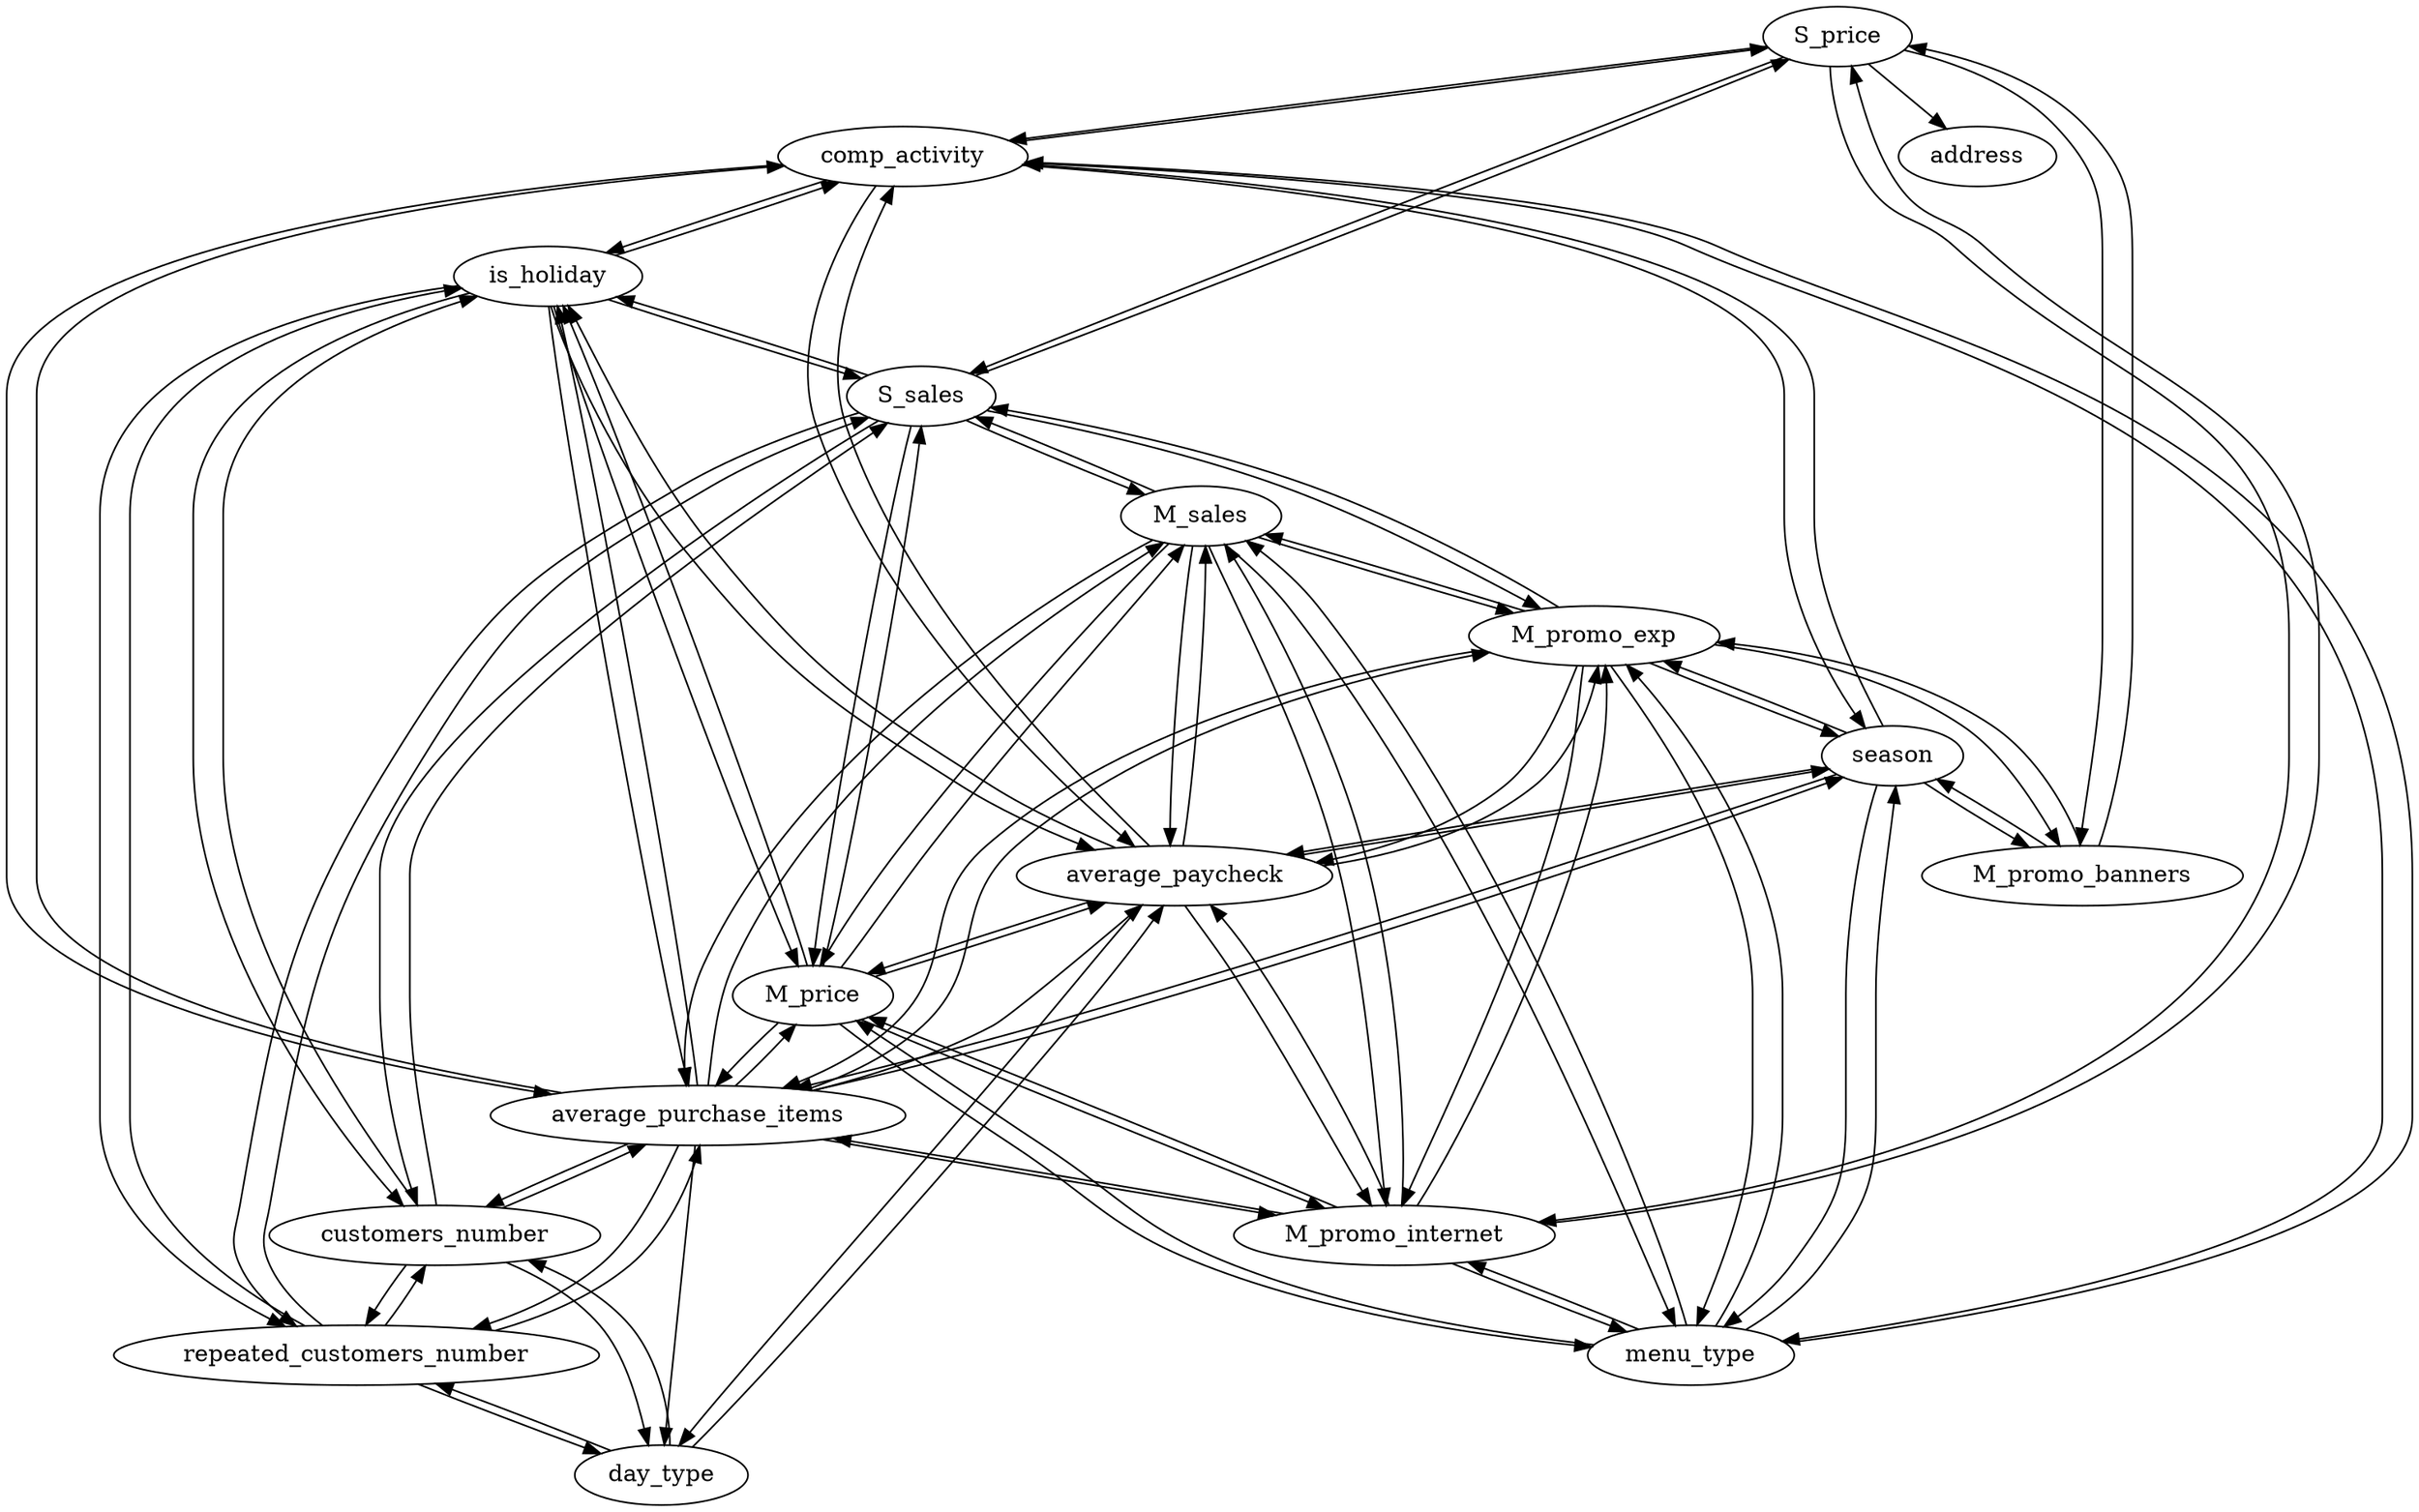 digraph {
		address; is_holiday; day_type; season; comp_activity; M_promo_exp; M_promo_internet; M_promo_banners; S_price; M_price; menu_type; average_purchase_items; average_paycheck; repeated_customers_number; customers_number; M_sales; S_sales

	is_holiday -> comp_activity
is_holiday -> M_price
is_holiday -> average_purchase_items
is_holiday -> average_paycheck
is_holiday -> repeated_customers_number
is_holiday -> customers_number
is_holiday -> S_sales
day_type -> average_paycheck
day_type -> repeated_customers_number
day_type -> customers_number
season -> comp_activity
season -> M_promo_exp
season -> M_promo_banners
season -> menu_type
season -> average_purchase_items
season -> average_paycheck
comp_activity -> is_holiday
comp_activity -> season
comp_activity -> S_price
comp_activity -> menu_type
comp_activity -> average_purchase_items
comp_activity -> average_paycheck
M_promo_exp -> season
M_promo_exp -> M_promo_internet
M_promo_exp -> M_promo_banners
M_promo_exp -> menu_type
M_promo_exp -> average_purchase_items
M_promo_exp -> average_paycheck
M_promo_exp -> M_sales
M_promo_exp -> S_sales
M_promo_internet -> M_promo_exp
M_promo_internet -> S_price
M_promo_internet -> M_price
M_promo_internet -> menu_type
M_promo_internet -> average_purchase_items
M_promo_internet -> average_paycheck
M_promo_internet -> M_sales
M_promo_banners -> season
M_promo_banners -> M_promo_exp
M_promo_banners -> S_price
S_price -> address
S_price -> comp_activity
S_price -> M_promo_internet
S_price -> M_promo_banners
S_price -> S_sales
M_price -> is_holiday
M_price -> M_promo_internet
M_price -> menu_type
M_price -> average_purchase_items
M_price -> average_paycheck
M_price -> M_sales
M_price -> S_sales
menu_type -> season
menu_type -> comp_activity
menu_type -> M_promo_exp
menu_type -> M_promo_internet
menu_type -> M_price
menu_type -> M_sales
average_purchase_items -> is_holiday
average_purchase_items -> day_type
average_purchase_items -> season
average_purchase_items -> comp_activity
average_purchase_items -> M_promo_exp
average_purchase_items -> M_promo_internet
average_purchase_items -> M_price
average_purchase_items -> average_paycheck
average_purchase_items -> repeated_customers_number
average_purchase_items -> customers_number
average_purchase_items -> M_sales
average_paycheck -> is_holiday
average_paycheck -> day_type
average_paycheck -> season
average_paycheck -> comp_activity
average_paycheck -> M_promo_exp
average_paycheck -> M_promo_internet
average_paycheck -> M_price
average_paycheck -> M_sales
repeated_customers_number -> is_holiday
repeated_customers_number -> day_type
repeated_customers_number -> average_purchase_items
repeated_customers_number -> customers_number
repeated_customers_number -> S_sales
customers_number -> is_holiday
customers_number -> day_type
customers_number -> average_purchase_items
customers_number -> repeated_customers_number
customers_number -> S_sales
M_sales -> M_promo_exp
M_sales -> M_promo_internet
M_sales -> M_price
M_sales -> menu_type
M_sales -> average_purchase_items
M_sales -> average_paycheck
M_sales -> S_sales
S_sales -> is_holiday
S_sales -> M_promo_exp
S_sales -> S_price
S_sales -> M_price
S_sales -> repeated_customers_number
S_sales -> customers_number
S_sales -> M_sales
}
